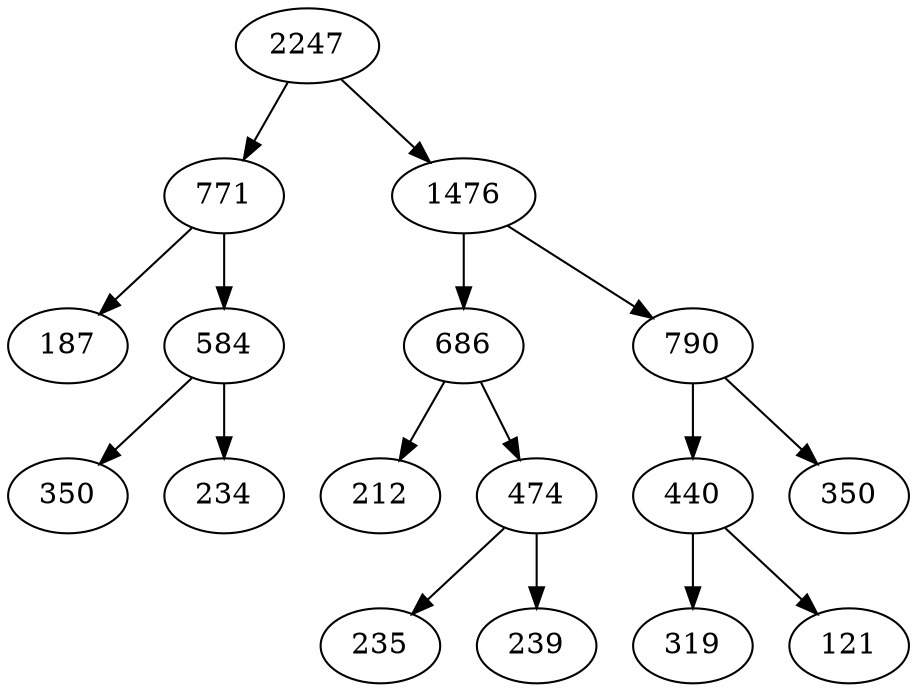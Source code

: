 // Nodes Response
digraph {
	0 [label=2247]
	1 [label=771]
	2 [label=1476]
	3 [label=187]
	4 [label=584]
	5 [label=686]
	6 [label=790]
	7 [label=350]
	8 [label=234]
	9 [label=212]
	10 [label=474]
	11 [label=440]
	12 [label=350]
	13 [label=235]
	14 [label=239]
	15 [label=319]
	16 [label=121]
	0 -> 1
	0 -> 2
	1 -> 3
	1 -> 4
	4 -> 7
	4 -> 8
	2 -> 5
	2 -> 6
	5 -> 9
	5 -> 10
	6 -> 11
	6 -> 12
	10 -> 13
	10 -> 14
	11 -> 15
	11 -> 16
}

